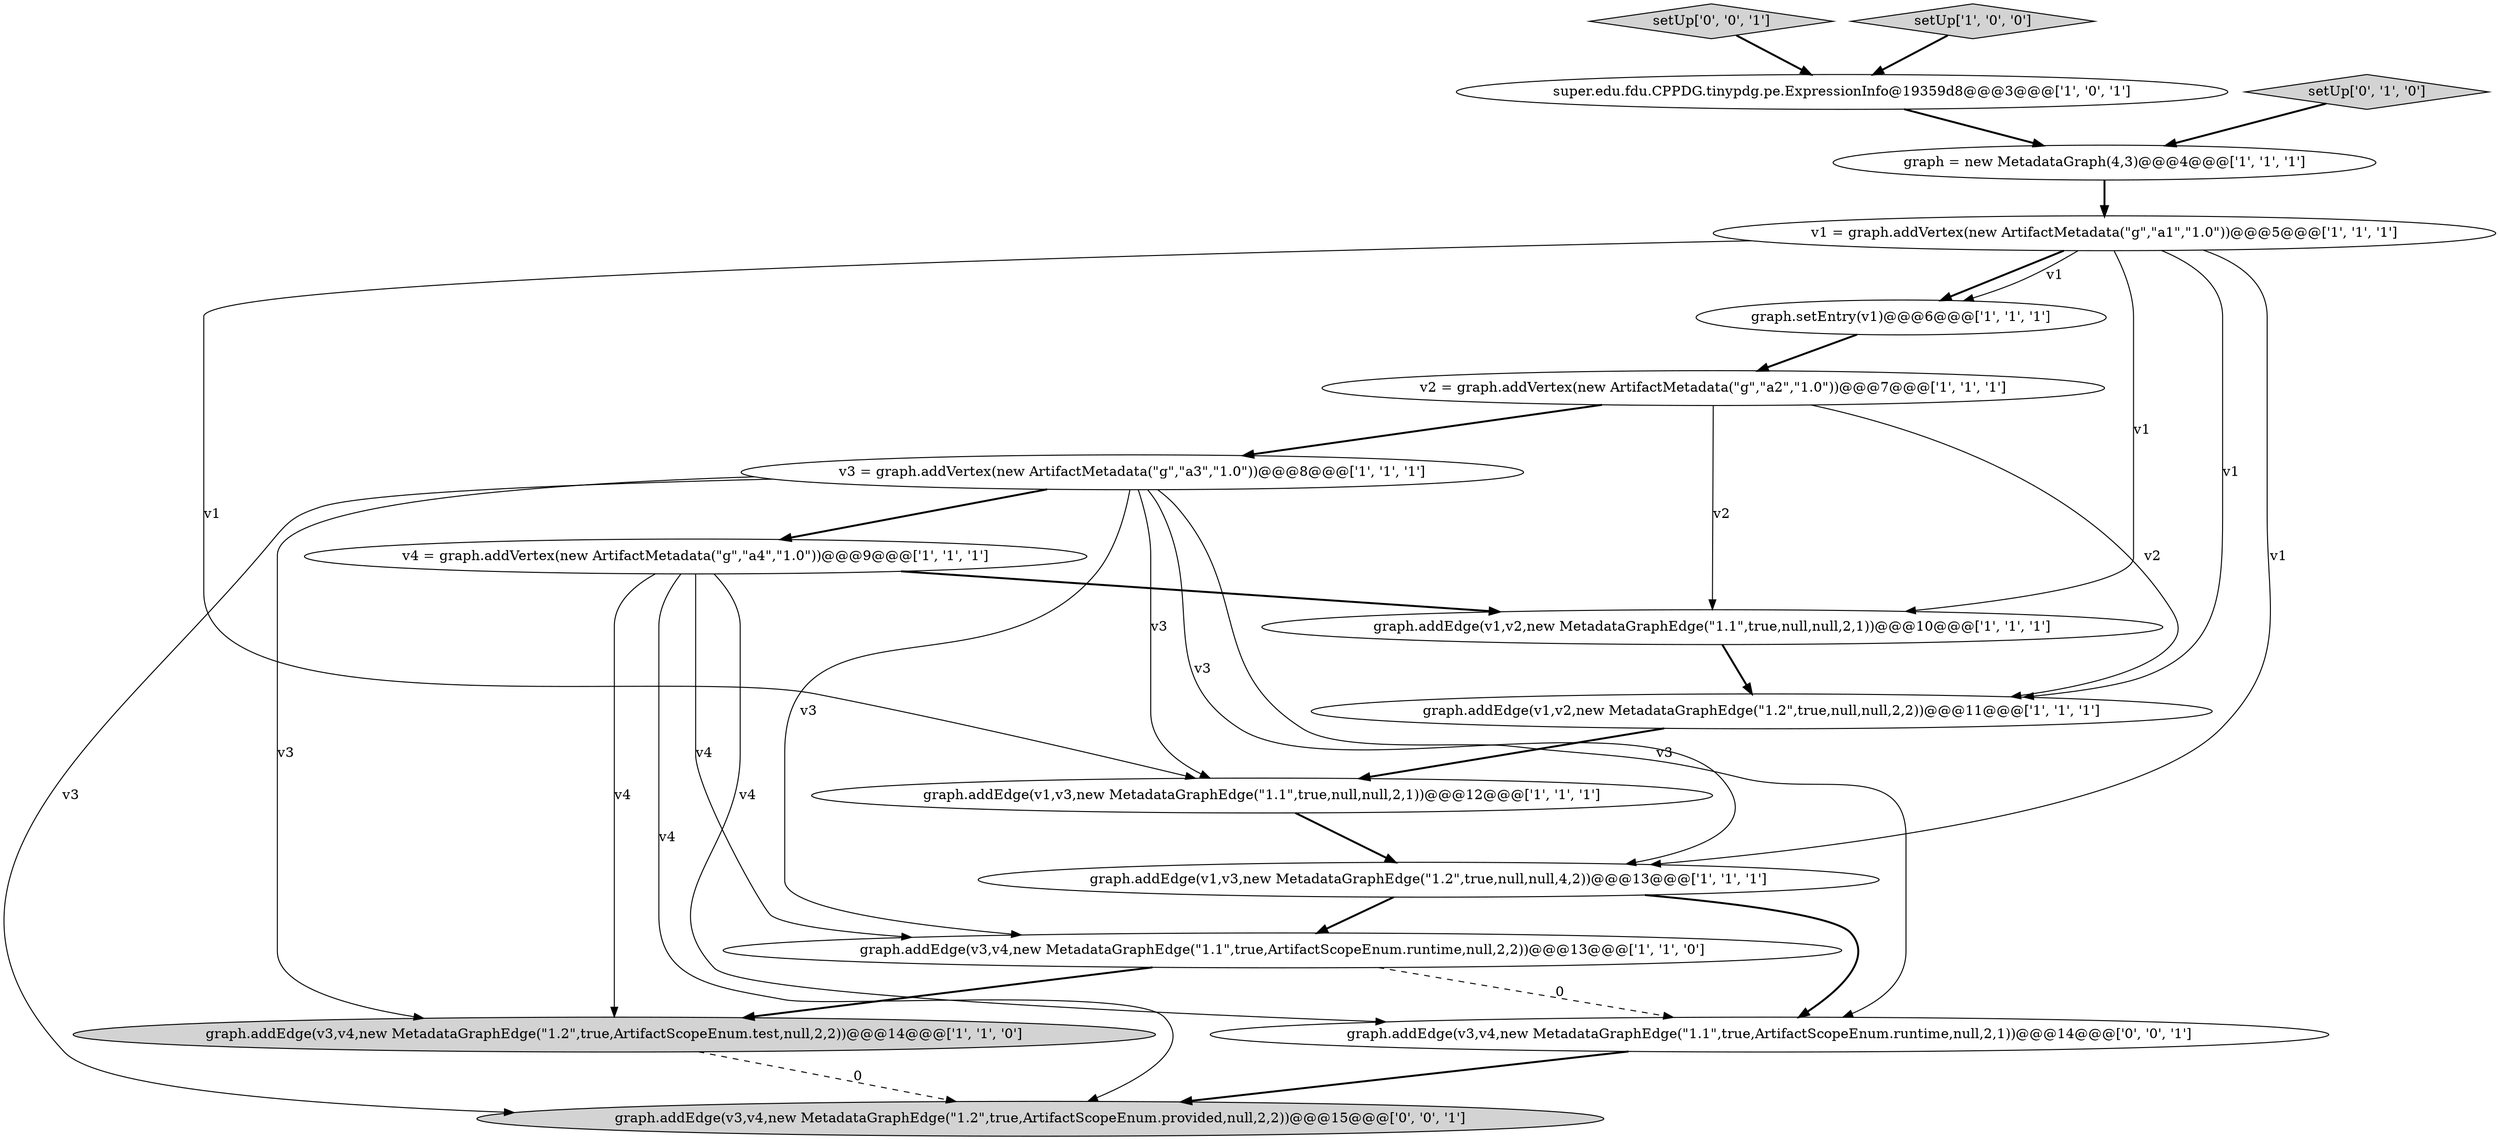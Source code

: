 digraph {
12 [style = filled, label = "graph = new MetadataGraph(4,3)@@@4@@@['1', '1', '1']", fillcolor = white, shape = ellipse image = "AAA0AAABBB1BBB"];
17 [style = filled, label = "setUp['0', '0', '1']", fillcolor = lightgray, shape = diamond image = "AAA0AAABBB3BBB"];
13 [style = filled, label = "setUp['1', '0', '0']", fillcolor = lightgray, shape = diamond image = "AAA0AAABBB1BBB"];
11 [style = filled, label = "graph.addEdge(v1,v3,new MetadataGraphEdge(\"1.1\",true,null,null,2,1))@@@12@@@['1', '1', '1']", fillcolor = white, shape = ellipse image = "AAA0AAABBB1BBB"];
15 [style = filled, label = "graph.addEdge(v3,v4,new MetadataGraphEdge(\"1.1\",true,ArtifactScopeEnum.runtime,null,2,1))@@@14@@@['0', '0', '1']", fillcolor = white, shape = ellipse image = "AAA0AAABBB3BBB"];
6 [style = filled, label = "graph.addEdge(v3,v4,new MetadataGraphEdge(\"1.1\",true,ArtifactScopeEnum.runtime,null,2,2))@@@13@@@['1', '1', '0']", fillcolor = white, shape = ellipse image = "AAA0AAABBB1BBB"];
5 [style = filled, label = "graph.addEdge(v3,v4,new MetadataGraphEdge(\"1.2\",true,ArtifactScopeEnum.test,null,2,2))@@@14@@@['1', '1', '0']", fillcolor = lightgray, shape = ellipse image = "AAA0AAABBB1BBB"];
8 [style = filled, label = "graph.addEdge(v1,v2,new MetadataGraphEdge(\"1.2\",true,null,null,2,2))@@@11@@@['1', '1', '1']", fillcolor = white, shape = ellipse image = "AAA0AAABBB1BBB"];
2 [style = filled, label = "graph.addEdge(v1,v3,new MetadataGraphEdge(\"1.2\",true,null,null,4,2))@@@13@@@['1', '1', '1']", fillcolor = white, shape = ellipse image = "AAA0AAABBB1BBB"];
4 [style = filled, label = "super.edu.fdu.CPPDG.tinypdg.pe.ExpressionInfo@19359d8@@@3@@@['1', '0', '1']", fillcolor = white, shape = ellipse image = "AAA0AAABBB1BBB"];
7 [style = filled, label = "v3 = graph.addVertex(new ArtifactMetadata(\"g\",\"a3\",\"1.0\"))@@@8@@@['1', '1', '1']", fillcolor = white, shape = ellipse image = "AAA0AAABBB1BBB"];
9 [style = filled, label = "v2 = graph.addVertex(new ArtifactMetadata(\"g\",\"a2\",\"1.0\"))@@@7@@@['1', '1', '1']", fillcolor = white, shape = ellipse image = "AAA0AAABBB1BBB"];
14 [style = filled, label = "setUp['0', '1', '0']", fillcolor = lightgray, shape = diamond image = "AAA0AAABBB2BBB"];
0 [style = filled, label = "graph.addEdge(v1,v2,new MetadataGraphEdge(\"1.1\",true,null,null,2,1))@@@10@@@['1', '1', '1']", fillcolor = white, shape = ellipse image = "AAA0AAABBB1BBB"];
3 [style = filled, label = "v1 = graph.addVertex(new ArtifactMetadata(\"g\",\"a1\",\"1.0\"))@@@5@@@['1', '1', '1']", fillcolor = white, shape = ellipse image = "AAA0AAABBB1BBB"];
10 [style = filled, label = "v4 = graph.addVertex(new ArtifactMetadata(\"g\",\"a4\",\"1.0\"))@@@9@@@['1', '1', '1']", fillcolor = white, shape = ellipse image = "AAA0AAABBB1BBB"];
16 [style = filled, label = "graph.addEdge(v3,v4,new MetadataGraphEdge(\"1.2\",true,ArtifactScopeEnum.provided,null,2,2))@@@15@@@['0', '0', '1']", fillcolor = lightgray, shape = ellipse image = "AAA0AAABBB3BBB"];
1 [style = filled, label = "graph.setEntry(v1)@@@6@@@['1', '1', '1']", fillcolor = white, shape = ellipse image = "AAA0AAABBB1BBB"];
10->15 [style = solid, label="v4"];
7->6 [style = solid, label="v3"];
3->1 [style = bold, label=""];
7->10 [style = bold, label=""];
2->6 [style = bold, label=""];
9->8 [style = solid, label="v2"];
10->5 [style = solid, label="v4"];
9->7 [style = bold, label=""];
15->16 [style = bold, label=""];
11->2 [style = bold, label=""];
1->9 [style = bold, label=""];
10->6 [style = solid, label="v4"];
5->16 [style = dashed, label="0"];
6->5 [style = bold, label=""];
7->11 [style = solid, label="v3"];
3->8 [style = solid, label="v1"];
10->16 [style = solid, label="v4"];
6->15 [style = dashed, label="0"];
3->0 [style = solid, label="v1"];
7->5 [style = solid, label="v3"];
7->16 [style = solid, label="v3"];
14->12 [style = bold, label=""];
10->0 [style = bold, label=""];
2->15 [style = bold, label=""];
3->2 [style = solid, label="v1"];
0->8 [style = bold, label=""];
4->12 [style = bold, label=""];
3->1 [style = solid, label="v1"];
12->3 [style = bold, label=""];
3->11 [style = solid, label="v1"];
7->2 [style = solid, label="v3"];
7->15 [style = solid, label="v3"];
8->11 [style = bold, label=""];
17->4 [style = bold, label=""];
9->0 [style = solid, label="v2"];
13->4 [style = bold, label=""];
}
